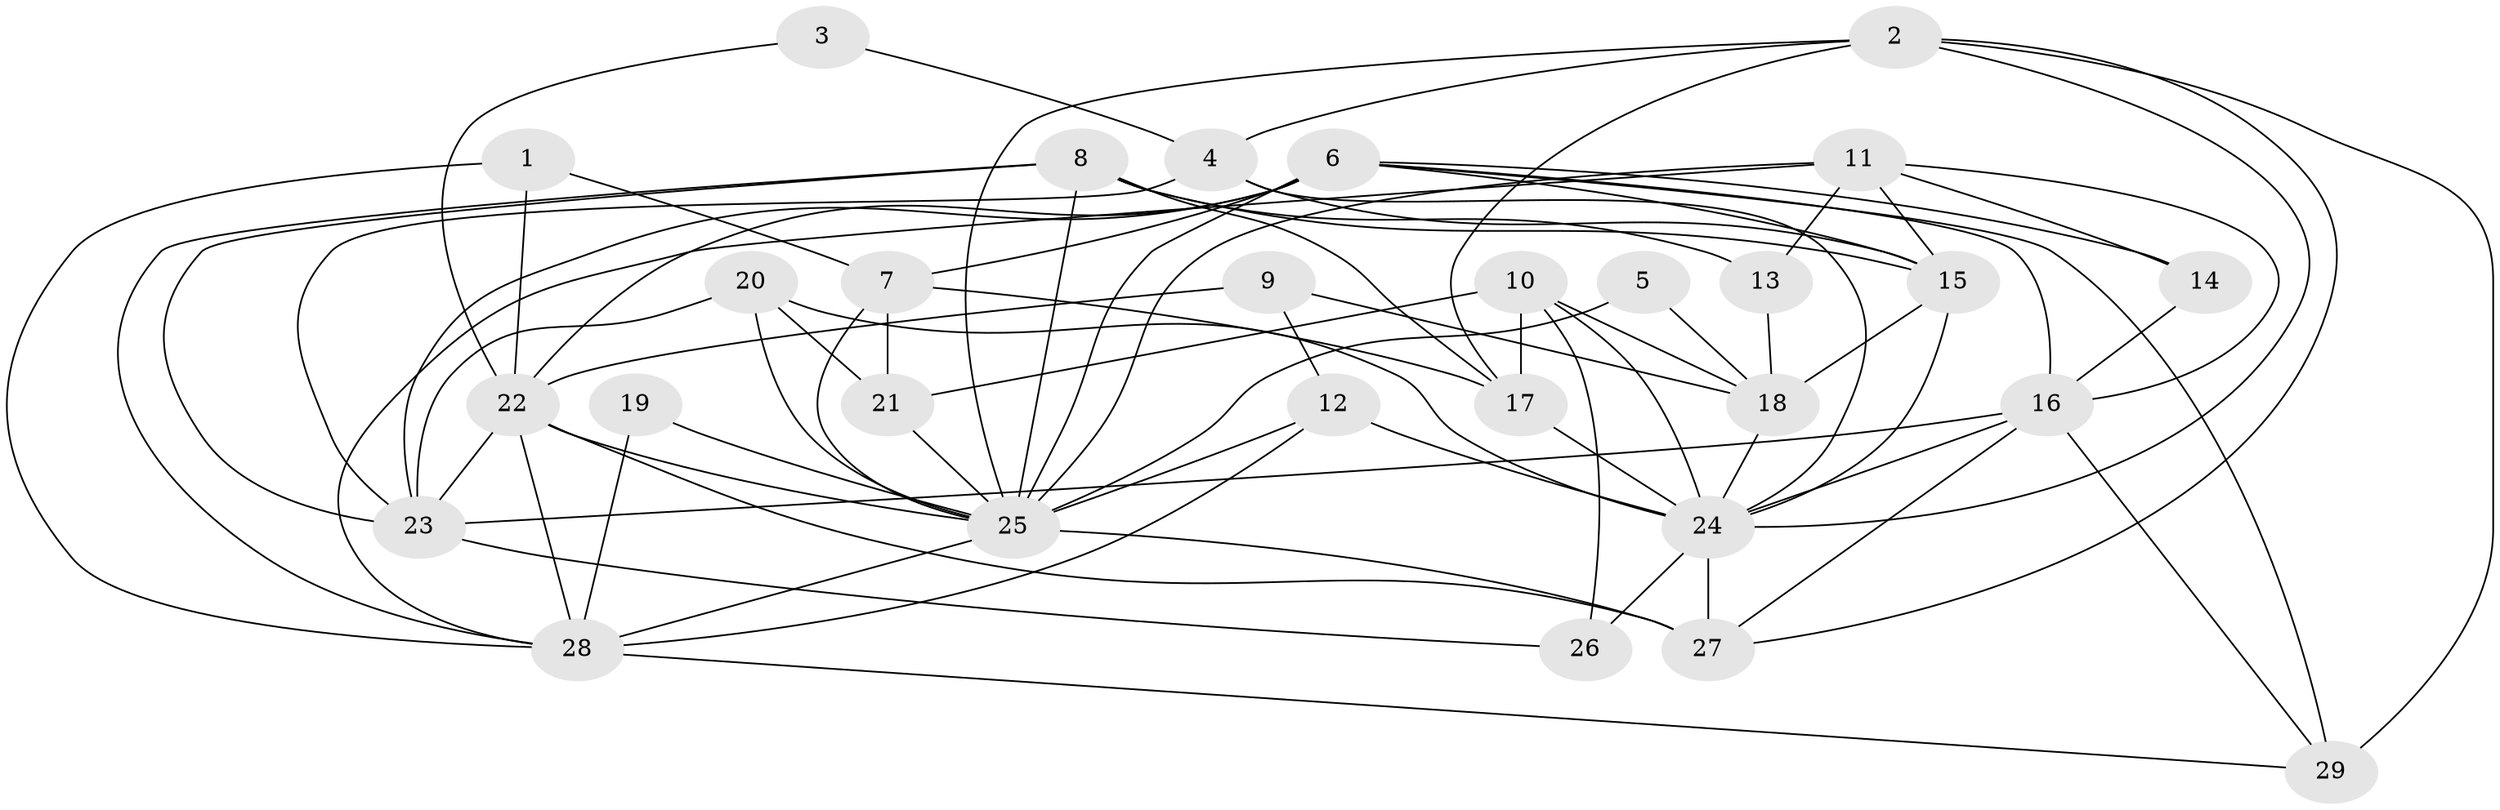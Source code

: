 // original degree distribution, {4: 0.3684210526315789, 2: 0.08771929824561403, 3: 0.2631578947368421, 5: 0.17543859649122806, 6: 0.07017543859649122, 7: 0.017543859649122806, 8: 0.017543859649122806}
// Generated by graph-tools (version 1.1) at 2025/26/03/09/25 03:26:22]
// undirected, 29 vertices, 77 edges
graph export_dot {
graph [start="1"]
  node [color=gray90,style=filled];
  1;
  2;
  3;
  4;
  5;
  6;
  7;
  8;
  9;
  10;
  11;
  12;
  13;
  14;
  15;
  16;
  17;
  18;
  19;
  20;
  21;
  22;
  23;
  24;
  25;
  26;
  27;
  28;
  29;
  1 -- 7 [weight=1.0];
  1 -- 22 [weight=2.0];
  1 -- 28 [weight=1.0];
  2 -- 4 [weight=1.0];
  2 -- 17 [weight=1.0];
  2 -- 24 [weight=1.0];
  2 -- 25 [weight=1.0];
  2 -- 27 [weight=1.0];
  2 -- 29 [weight=1.0];
  3 -- 4 [weight=1.0];
  3 -- 22 [weight=1.0];
  4 -- 15 [weight=1.0];
  4 -- 23 [weight=1.0];
  4 -- 24 [weight=1.0];
  5 -- 18 [weight=1.0];
  5 -- 25 [weight=1.0];
  6 -- 7 [weight=1.0];
  6 -- 14 [weight=1.0];
  6 -- 15 [weight=1.0];
  6 -- 16 [weight=1.0];
  6 -- 22 [weight=1.0];
  6 -- 23 [weight=1.0];
  6 -- 25 [weight=1.0];
  6 -- 29 [weight=1.0];
  7 -- 17 [weight=1.0];
  7 -- 21 [weight=1.0];
  7 -- 25 [weight=1.0];
  8 -- 13 [weight=1.0];
  8 -- 15 [weight=1.0];
  8 -- 17 [weight=1.0];
  8 -- 23 [weight=1.0];
  8 -- 25 [weight=1.0];
  8 -- 28 [weight=1.0];
  9 -- 12 [weight=1.0];
  9 -- 18 [weight=1.0];
  9 -- 22 [weight=1.0];
  10 -- 17 [weight=1.0];
  10 -- 18 [weight=1.0];
  10 -- 21 [weight=1.0];
  10 -- 24 [weight=1.0];
  10 -- 26 [weight=1.0];
  11 -- 13 [weight=1.0];
  11 -- 14 [weight=1.0];
  11 -- 15 [weight=1.0];
  11 -- 16 [weight=1.0];
  11 -- 25 [weight=1.0];
  11 -- 28 [weight=1.0];
  12 -- 24 [weight=2.0];
  12 -- 25 [weight=1.0];
  12 -- 28 [weight=1.0];
  13 -- 18 [weight=1.0];
  14 -- 16 [weight=1.0];
  15 -- 18 [weight=1.0];
  15 -- 24 [weight=1.0];
  16 -- 23 [weight=1.0];
  16 -- 24 [weight=1.0];
  16 -- 27 [weight=1.0];
  16 -- 29 [weight=1.0];
  17 -- 24 [weight=2.0];
  18 -- 24 [weight=1.0];
  19 -- 25 [weight=1.0];
  19 -- 28 [weight=1.0];
  20 -- 21 [weight=1.0];
  20 -- 23 [weight=1.0];
  20 -- 24 [weight=1.0];
  20 -- 25 [weight=1.0];
  21 -- 25 [weight=1.0];
  22 -- 23 [weight=1.0];
  22 -- 25 [weight=1.0];
  22 -- 27 [weight=1.0];
  22 -- 28 [weight=1.0];
  23 -- 26 [weight=1.0];
  24 -- 26 [weight=1.0];
  24 -- 27 [weight=1.0];
  25 -- 27 [weight=2.0];
  25 -- 28 [weight=1.0];
  28 -- 29 [weight=1.0];
}
